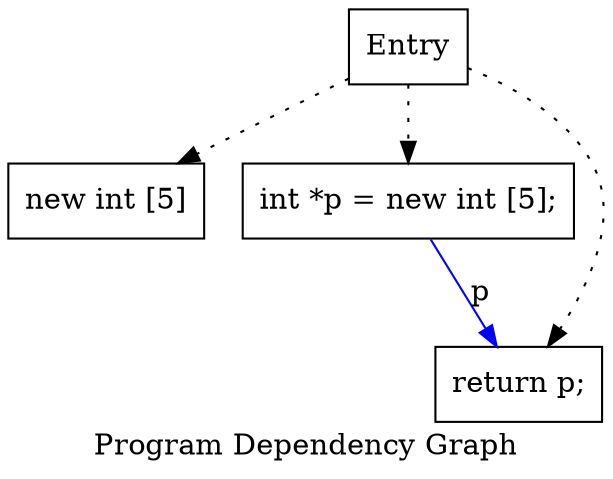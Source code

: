 digraph "Program Dependency Graph" {
    label="Program Dependency Graph"

    Node0xffffffff [shape=record,label="{Entry}"];
    Node0x1 [shape=record,label="{new int [5]}"];
    Node0xffffffff -> Node0x1[style = dotted]
    Node0x2 [shape=record,label="{int *p = new int [5];}"];
    Node0xffffffff -> Node0x2[style = dotted]
    Node0x3 [shape=record,label="{return p;}"];
    Node0xffffffff -> Node0x3[style = dotted]
    Node0x2 -> Node0x3[color = blue,label = "p"]
}
